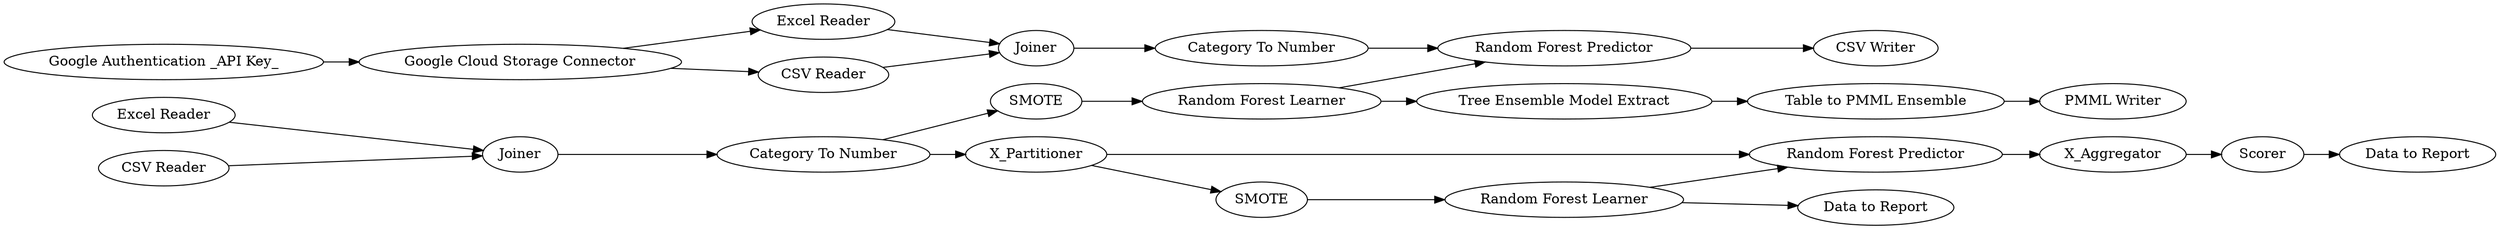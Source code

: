 digraph {
	24 -> 28
	30 -> 14
	10 -> 9
	11 -> 3
	27 -> 26
	32 -> 29
	25 -> 24
	6 -> 36
	16 -> 35
	18 -> 6
	29 -> 30
	12 -> 3
	13 -> 33
	24 -> 33
	7 -> 15
	3 -> 13
	14 -> 7
	33 -> 34
	30 -> 25
	9 -> 11
	15 -> 16
	14 -> 18
	9 -> 12
	6 -> 7
	28 -> 27
	31 -> 29
	27 [label="Table to PMML Ensemble"]
	7 [label="Random Forest Predictor"]
	9 [label="Google Cloud Storage Connector"]
	18 [label=SMOTE]
	26 [label="PMML Writer"]
	32 [label="Excel Reader"]
	3 [label=Joiner]
	24 [label="Random Forest Learner"]
	31 [label="CSV Reader"]
	6 [label="Random Forest Learner"]
	15 [label=X_Aggregator]
	25 [label=SMOTE]
	10 [label="Google Authentication _API Key_"]
	12 [label="Excel Reader"]
	16 [label=Scorer]
	28 [label="Tree Ensemble Model Extract"]
	11 [label="CSV Reader"]
	14 [label=X_Partitioner]
	13 [label="Category To Number"]
	35 [label="Data to Report"]
	34 [label="CSV Writer"]
	29 [label=Joiner]
	36 [label="Data to Report"]
	33 [label="Random Forest Predictor"]
	30 [label="Category To Number"]
	rankdir=LR
}
